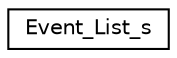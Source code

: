 digraph "Graphical Class Hierarchy"
{
 // LATEX_PDF_SIZE
  edge [fontname="Helvetica",fontsize="10",labelfontname="Helvetica",labelfontsize="10"];
  node [fontname="Helvetica",fontsize="10",shape=record];
  rankdir="LR";
  Node0 [label="Event_List_s",height=0.2,width=0.4,color="black", fillcolor="white", style="filled",URL="$structEvent__List__s.html",tooltip=" "];
}
